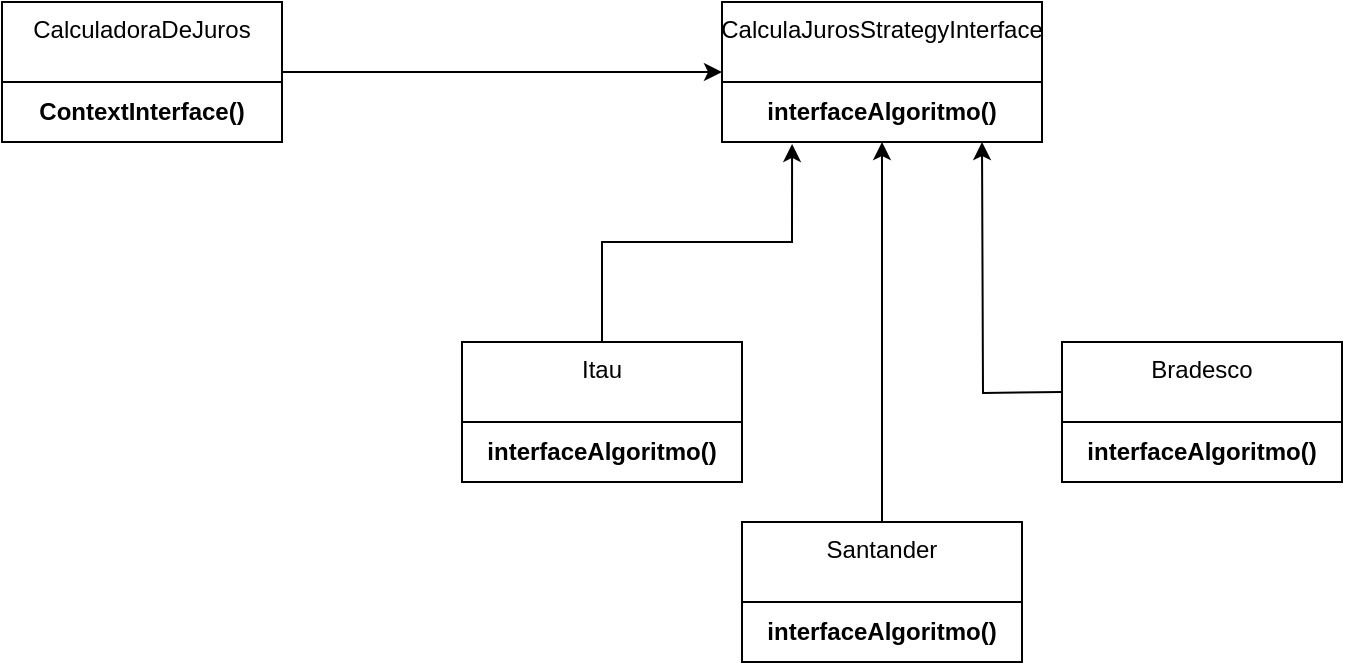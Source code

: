 <mxfile version="24.4.6" type="google">
  <diagram id="C5RBs43oDa-KdzZeNtuy" name="Page-1">
    <mxGraphModel grid="1" page="1" gridSize="10" guides="1" tooltips="1" connect="1" arrows="1" fold="1" pageScale="1" pageWidth="827" pageHeight="1169" math="0" shadow="0">
      <root>
        <mxCell id="WIyWlLk6GJQsqaUBKTNV-0" />
        <mxCell id="WIyWlLk6GJQsqaUBKTNV-1" parent="WIyWlLk6GJQsqaUBKTNV-0" />
        <mxCell id="fEcXaZBGtf-Jt6vqGOQi-18" style="edgeStyle=orthogonalEdgeStyle;rounded=0;orthogonalLoop=1;jettySize=auto;html=1;" edge="1" parent="WIyWlLk6GJQsqaUBKTNV-1" source="fEcXaZBGtf-Jt6vqGOQi-0" target="fEcXaZBGtf-Jt6vqGOQi-2">
          <mxGeometry relative="1" as="geometry" />
        </mxCell>
        <mxCell id="fEcXaZBGtf-Jt6vqGOQi-0" value="CalculadoraDeJuros" style="swimlane;fontStyle=0;align=center;verticalAlign=top;childLayout=stackLayout;horizontal=1;startSize=40;horizontalStack=0;resizeParent=1;resizeParentMax=0;resizeLast=0;collapsible=0;marginBottom=0;html=1;whiteSpace=wrap;" vertex="1" parent="WIyWlLk6GJQsqaUBKTNV-1">
          <mxGeometry x="30" y="170" width="140" height="70" as="geometry" />
        </mxCell>
        <mxCell id="fEcXaZBGtf-Jt6vqGOQi-1" value="&lt;b&gt;ContextInterface()&lt;/b&gt;" style="text;html=1;strokeColor=none;fillColor=none;align=center;verticalAlign=middle;spacingLeft=4;spacingRight=4;overflow=hidden;rotatable=0;points=[[0,0.5],[1,0.5]];portConstraint=eastwest;whiteSpace=wrap;" vertex="1" parent="fEcXaZBGtf-Jt6vqGOQi-0">
          <mxGeometry y="40" width="140" height="30" as="geometry" />
        </mxCell>
        <mxCell id="fEcXaZBGtf-Jt6vqGOQi-2" value="CalculaJurosStrategyInterface" style="swimlane;fontStyle=0;align=center;verticalAlign=top;childLayout=stackLayout;horizontal=1;startSize=40;horizontalStack=0;resizeParent=1;resizeParentMax=0;resizeLast=0;collapsible=0;marginBottom=0;html=1;whiteSpace=wrap;" vertex="1" parent="WIyWlLk6GJQsqaUBKTNV-1">
          <mxGeometry x="390" y="170" width="160" height="70" as="geometry" />
        </mxCell>
        <mxCell id="fEcXaZBGtf-Jt6vqGOQi-3" value="&lt;b&gt;interfaceAlgoritmo()&lt;/b&gt;" style="text;html=1;strokeColor=none;fillColor=none;align=center;verticalAlign=middle;spacingLeft=4;spacingRight=4;overflow=hidden;rotatable=0;points=[[0,0.5],[1,0.5]];portConstraint=eastwest;whiteSpace=wrap;" vertex="1" parent="fEcXaZBGtf-Jt6vqGOQi-2">
          <mxGeometry y="40" width="160" height="30" as="geometry" />
        </mxCell>
        <mxCell id="fEcXaZBGtf-Jt6vqGOQi-4" value="Itau" style="swimlane;fontStyle=0;align=center;verticalAlign=top;childLayout=stackLayout;horizontal=1;startSize=40;horizontalStack=0;resizeParent=1;resizeParentMax=0;resizeLast=0;collapsible=0;marginBottom=0;html=1;whiteSpace=wrap;" vertex="1" parent="WIyWlLk6GJQsqaUBKTNV-1">
          <mxGeometry x="260" y="340" width="140" height="70" as="geometry" />
        </mxCell>
        <mxCell id="fEcXaZBGtf-Jt6vqGOQi-5" value="&lt;b&gt;interfaceAlgoritmo()&lt;/b&gt;" style="text;html=1;strokeColor=none;fillColor=none;align=center;verticalAlign=middle;spacingLeft=4;spacingRight=4;overflow=hidden;rotatable=0;points=[[0,0.5],[1,0.5]];portConstraint=eastwest;whiteSpace=wrap;" vertex="1" parent="fEcXaZBGtf-Jt6vqGOQi-4">
          <mxGeometry y="40" width="140" height="30" as="geometry" />
        </mxCell>
        <mxCell id="fEcXaZBGtf-Jt6vqGOQi-6" style="edgeStyle=orthogonalEdgeStyle;rounded=0;orthogonalLoop=1;jettySize=auto;html=1;entryX=0.219;entryY=1.033;entryDx=0;entryDy=0;entryPerimeter=0;" edge="1" parent="WIyWlLk6GJQsqaUBKTNV-1" source="fEcXaZBGtf-Jt6vqGOQi-4" target="fEcXaZBGtf-Jt6vqGOQi-3">
          <mxGeometry relative="1" as="geometry" />
        </mxCell>
        <mxCell id="fEcXaZBGtf-Jt6vqGOQi-7" value="Santander" style="swimlane;fontStyle=0;align=center;verticalAlign=top;childLayout=stackLayout;horizontal=1;startSize=40;horizontalStack=0;resizeParent=1;resizeParentMax=0;resizeLast=0;collapsible=0;marginBottom=0;html=1;whiteSpace=wrap;" vertex="1" parent="WIyWlLk6GJQsqaUBKTNV-1">
          <mxGeometry x="400" y="430" width="140" height="70" as="geometry" />
        </mxCell>
        <mxCell id="fEcXaZBGtf-Jt6vqGOQi-8" value="&lt;b&gt;interfaceAlgoritmo()&lt;/b&gt;" style="text;html=1;strokeColor=none;fillColor=none;align=center;verticalAlign=middle;spacingLeft=4;spacingRight=4;overflow=hidden;rotatable=0;points=[[0,0.5],[1,0.5]];portConstraint=eastwest;whiteSpace=wrap;" vertex="1" parent="fEcXaZBGtf-Jt6vqGOQi-7">
          <mxGeometry y="40" width="140" height="30" as="geometry" />
        </mxCell>
        <mxCell id="fEcXaZBGtf-Jt6vqGOQi-17" style="edgeStyle=orthogonalEdgeStyle;rounded=0;orthogonalLoop=1;jettySize=auto;html=1;" edge="1" parent="WIyWlLk6GJQsqaUBKTNV-1">
          <mxGeometry relative="1" as="geometry">
            <mxPoint x="520" y="240" as="targetPoint" />
            <mxPoint x="560" y="365" as="sourcePoint" />
          </mxGeometry>
        </mxCell>
        <mxCell id="fEcXaZBGtf-Jt6vqGOQi-11" value="Bradesco" style="swimlane;fontStyle=0;align=center;verticalAlign=top;childLayout=stackLayout;horizontal=1;startSize=40;horizontalStack=0;resizeParent=1;resizeParentMax=0;resizeLast=0;collapsible=0;marginBottom=0;html=1;whiteSpace=wrap;" vertex="1" parent="WIyWlLk6GJQsqaUBKTNV-1">
          <mxGeometry x="560" y="340" width="140" height="70" as="geometry" />
        </mxCell>
        <mxCell id="fEcXaZBGtf-Jt6vqGOQi-12" value="&lt;b&gt;interfaceAlgoritmo()&lt;/b&gt;" style="text;html=1;strokeColor=none;fillColor=none;align=center;verticalAlign=middle;spacingLeft=4;spacingRight=4;overflow=hidden;rotatable=0;points=[[0,0.5],[1,0.5]];portConstraint=eastwest;whiteSpace=wrap;" vertex="1" parent="fEcXaZBGtf-Jt6vqGOQi-11">
          <mxGeometry y="40" width="140" height="30" as="geometry" />
        </mxCell>
        <mxCell id="fEcXaZBGtf-Jt6vqGOQi-14" style="edgeStyle=orthogonalEdgeStyle;rounded=0;orthogonalLoop=1;jettySize=auto;html=1;entryX=0.5;entryY=1;entryDx=0;entryDy=0;entryPerimeter=0;" edge="1" parent="WIyWlLk6GJQsqaUBKTNV-1" source="fEcXaZBGtf-Jt6vqGOQi-7" target="fEcXaZBGtf-Jt6vqGOQi-3">
          <mxGeometry relative="1" as="geometry" />
        </mxCell>
      </root>
    </mxGraphModel>
  </diagram>
</mxfile>
